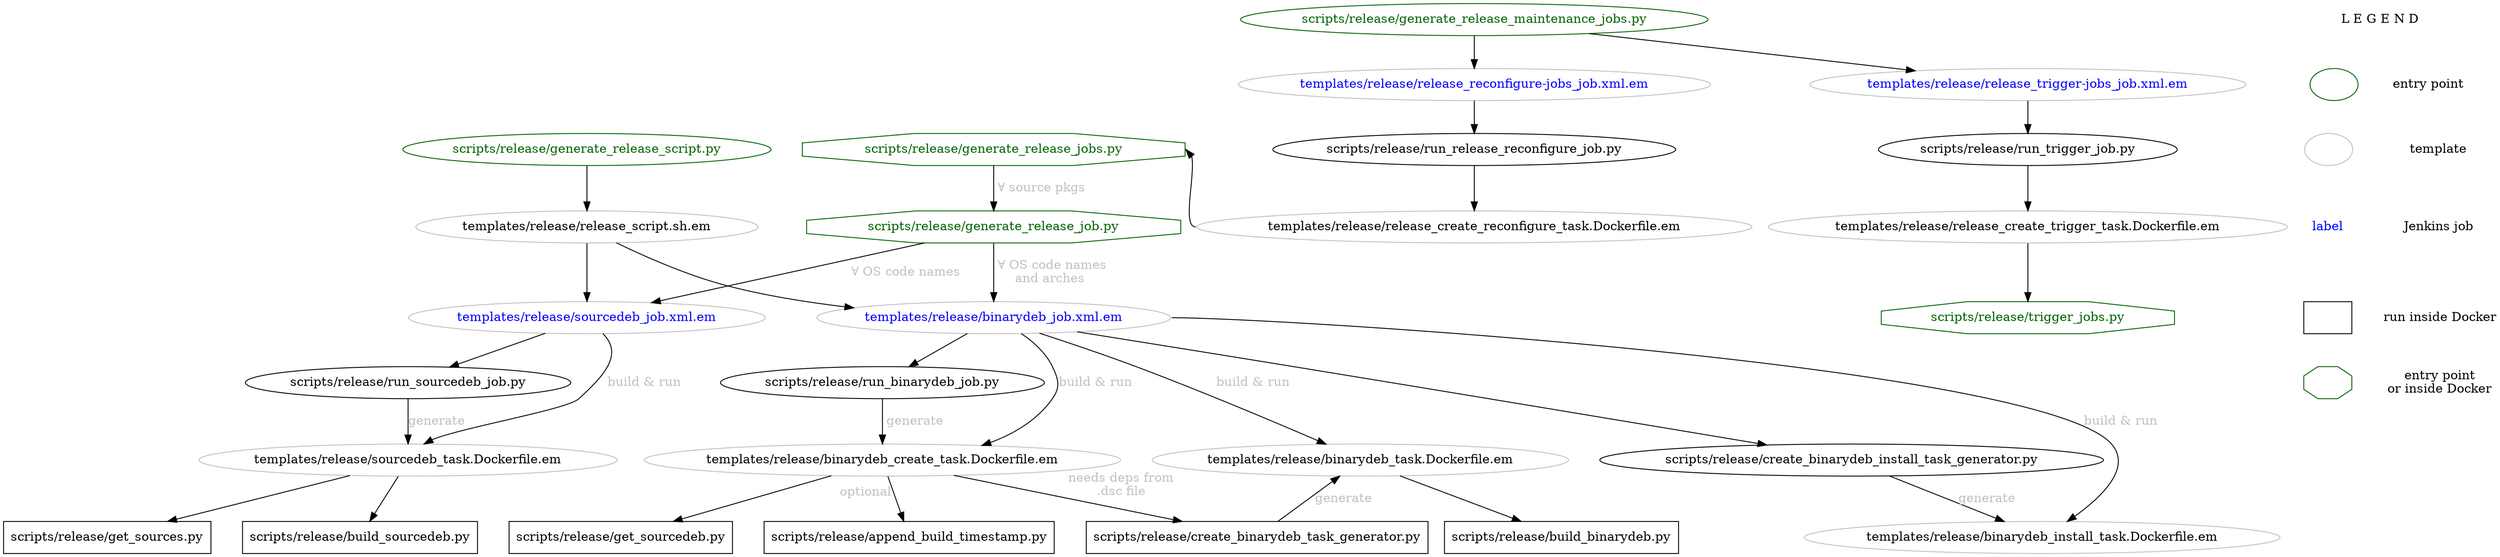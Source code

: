 digraph {
	# release scripts
	scripts__release__append_build_timestamp [label="scripts/release/append_build_timestamp.py"]
	scripts__release__build_binarydeb [label="scripts/release/build_binarydeb.py"]
	scripts__release__build_sourcedeb [label="scripts/release/build_sourcedeb.py"]
	scripts__release__create_binarydeb_install_task_generator [label="scripts/release/create_binarydeb_install_task_generator.py"]
	scripts__release__create_binarydeb_task_generator [label="scripts/release/create_binarydeb_task_generator.py"]
	scripts__release__generate_release_job [label="scripts/release/generate_release_job.py"]
	scripts__release__generate_release_jobs [label="scripts/release/generate_release_jobs.py"]
	scripts__release__generate_release_maintenance_jobs [label="scripts/release/generate_release_maintenance_jobs.py"]
	scripts__release__generate_release_script [label="scripts/release/generate_release_script.py"]
	scripts__release__get_sourcedeb [label="scripts/release/get_sourcedeb.py"]
	scripts__release__get_sources [label="scripts/release/get_sources.py"]
	scripts__release__run_binarydeb_job [label="scripts/release/run_binarydeb_job.py"]
	scripts__release__run_release_reconfigure_job [label="scripts/release/run_release_reconfigure_job.py"]
	scripts__release__run_sourcedeb_job [label="scripts/release/run_sourcedeb_job.py"]
	scripts__release__run_trigger_job [label="scripts/release/run_trigger_job.py"]
	scripts__release__trigger_jobs [label="scripts/release/trigger_jobs.py"]

	# release templates
	templates__release__binarydeb_create_task__Dockerfile [label="templates/release/binarydeb_create_task.Dockerfile.em"]
	templates__release__binarydeb_install_task__Dockerfile [label="templates/release/binarydeb_install_task.Dockerfile.em"]
	templates__release__binarydeb_job__xml [label="templates/release/binarydeb_job.xml.em"]
	templates__release__binarydeb_task__Dockerfile [label="templates/release/binarydeb_task.Dockerfile.em"]
	templates__release__release_create_reconfigure_task__Dockerfile [label="templates/release/release_create_reconfigure_task.Dockerfile.em"]
	templates__release__release_create_trigger_task__Dockerfile [label="templates/release/release_create_trigger_task.Dockerfile.em"]
	templates__release__release_reconfigure_jobs_job__xml [label="templates/release/release_reconfigure-jobs_job.xml.em"]
	templates__release__release_script__sh [label="templates/release/release_script.sh.em"]
	templates__release__release_trigger_jobs_job__xml [label="templates/release/release_trigger-jobs_job.xml.em"]
	templates__release__sourcedeb_job__xml [label="templates/release/sourcedeb_job.xml.em"]
	templates__release__sourcedeb_task__Dockerfile [label="templates/release/sourcedeb_task.Dockerfile.em"]

	# templates
	templates__release__binarydeb_create_task__Dockerfile,
	templates__release__binarydeb_install_task__Dockerfile,
	templates__release__binarydeb_job__xml,
	templates__release__binarydeb_task__Dockerfile,
	templates__release__release_create_reconfigure_task__Dockerfile,
	templates__release__release_create_trigger_task__Dockerfile,
	templates__release__release_reconfigure_jobs_job__xml,
	templates__release__release_script__sh,
	templates__release__release_trigger_jobs_job__xml,
	templates__release__sourcedeb_job__xml,
	templates__release__sourcedeb_task__Dockerfile
		[color="gray"]

	# run in Docker container
	scripts__release__append_build_timestamp,
	scripts__release__build_binarydeb,
	scripts__release__build_sourcedeb,
	scripts__release__create_binarydeb_task_generator,
	scripts__release__get_sourcedeb,
	scripts__release__get_sources
		[shape="box"]
	scripts__release__generate_release_job,
	scripts__release__generate_release_jobs,
	scripts__release__trigger_jobs
		[shape="octagon"]

	# Jenkins job templates
	templates__release__binarydeb_job__xml,
	templates__release__release_reconfigure_jobs_job__xml,
	templates__release__release_trigger_jobs_job__xml,
	templates__release__sourcedeb_job__xml
		[fontcolor="blue"]

	# entry points
	scripts__release__generate_release_job,
	scripts__release__generate_release_jobs,
	scripts__release__generate_release_maintenance_jobs,
	scripts__release__generate_release_script,
	scripts__release__trigger_jobs
		[color="darkgreen", fontcolor="darkgreen"]

	# call graph
	scripts__release__generate_release_maintenance_jobs -> templates__release__release_reconfigure_jobs_job__xml [weight="2"]
	templates__release__release_reconfigure_jobs_job__xml -> scripts__release__run_release_reconfigure_job [weight="2"]
	scripts__release__run_release_reconfigure_job -> templates__release__release_create_reconfigure_task__Dockerfile [weight="2"]
	templates__release__release_create_reconfigure_task__Dockerfile:w -> scripts__release__generate_release_jobs:e [constraint=false]
	{
		rank=same
		scripts__release__generate_release_jobs -> scripts__release__run_release_reconfigure_job [style=invis]
	}

	scripts__release__generate_release_maintenance_jobs -> templates__release__release_trigger_jobs_job__xml
	templates__release__release_trigger_jobs_job__xml -> scripts__release__run_trigger_job [weight="2"]
	scripts__release__run_trigger_job -> templates__release__release_create_trigger_task__Dockerfile [weight="2"]
	templates__release__release_create_trigger_task__Dockerfile -> scripts__release__trigger_jobs [weight="2"]

	scripts__release__generate_release_jobs -> scripts__release__generate_release_job [fontcolor="gray", label=" &forall; source pkgs", weight="2"]
	scripts__release__generate_release_job -> templates__release__sourcedeb_job__xml [fontcolor="gray", label="&forall; OS code names"]
	scripts__release__generate_release_job -> templates__release__binarydeb_job__xml [fontcolor="gray", label=" &forall; OS code names\nand arches", weight="2"]
	{
		rank=same
		templates__release__sourcedeb_job__xml -> templates__release__binarydeb_job__xml [style=invis]
	}

	# sourcedeb branch
	templates__release__sourcedeb_job__xml -> scripts__release__run_sourcedeb_job
	scripts__release__run_sourcedeb_job -> templates__release__sourcedeb_task__Dockerfile [fontcolor="gray", label="generate"]
	templates__release__sourcedeb_job__xml:se -> templates__release__sourcedeb_task__Dockerfile:ne [fontcolor="gray", label="build &amp; run", weight="2"]
	templates__release__sourcedeb_task__Dockerfile -> scripts__release__get_sources
	templates__release__sourcedeb_task__Dockerfile -> scripts__release__build_sourcedeb
	{
		rank=same
		scripts__release__get_sources -> scripts__release__build_sourcedeb [style=invis]
	}

	# binarydeb branch
	templates__release__binarydeb_job__xml -> scripts__release__run_binarydeb_job [weight="2"]
	scripts__release__run_binarydeb_job -> templates__release__binarydeb_create_task__Dockerfile [fontcolor="gray", label=" generate", weight="2"]

	templates__release__binarydeb_job__xml -> templates__release__binarydeb_create_task__Dockerfile [fontcolor="gray", label="build &amp; run"]
	templates__release__binarydeb_create_task__Dockerfile -> scripts__release__get_sourcedeb
	templates__release__binarydeb_create_task__Dockerfile -> scripts__release__append_build_timestamp [fontcolor="gray", xlabel="optional "]
	templates__release__binarydeb_create_task__Dockerfile -> scripts__release__create_binarydeb_task_generator [fontcolor="gray", xlabel="needs deps from\n.dsc file"]
	{
		rank=same
		scripts__release__build_sourcedeb -> scripts__release__get_sourcedeb [style=invis]
		scripts__release__get_sourcedeb -> scripts__release__append_build_timestamp -> scripts__release__create_binarydeb_task_generator [style=invis]
	}
	scripts__release__create_binarydeb_task_generator -> templates__release__binarydeb_task__Dockerfile [constraint=false, fontcolor="gray", label="generate"]
	templates__release__binarydeb_job__xml -> templates__release__binarydeb_task__Dockerfile [fontcolor="gray", label="build &amp; run"]
	templates__release__binarydeb_task__Dockerfile -> scripts__release__build_binarydeb

	# install task
	templates__release__binarydeb_job__xml -> scripts__release__create_binarydeb_install_task_generator
	{
		rank=same
		templates__release__binarydeb_create_task__Dockerfile -> templates__release__binarydeb_task__Dockerfile -> scripts__release__create_binarydeb_install_task_generator [style=invis]
	}
	scripts__release__create_binarydeb_install_task_generator -> templates__release__binarydeb_install_task__Dockerfile [fontcolor="gray", label="generate"]
	templates__release__binarydeb_job__xml:e -> templates__release__binarydeb_install_task__Dockerfile [fontcolor="gray", label="build &amp; run"]

	# release script
	scripts__release__generate_release_script -> templates__release__release_script__sh [weight="2"]
	templates__release__release_script__sh -> templates__release__sourcedeb_job__xml [weight="2"]
	templates__release__release_script__sh -> templates__release__binarydeb_job__xml [weight="0"]
	{
		rank=same
		scripts__release__generate_release_script -> scripts__release__generate_release_jobs [style=invis]
	}

	subgraph legend_subgraph {
		label="Legend"
		node [margin="0", shape="none"]
		legend_anchor [height="0", label="L E G E N D"]

		edge [style="invis"]

		k1 [color="darkgreen", label="", shape="ellipse"]
		v1 [label="entry point"]
		legend_anchor -> k1
		legend_anchor -> v1

		k2 [color="gray", label="", shape="ellipse"]
		v2 [label="template"]
		k1 -> k2
		v1 -> v2

		k3 [fontcolor="blue", label="label", shape=none]
		v3 [label="Jenkins job"]
		k2 -> k3
		v2 -> v3

		k4 [label="", shape="box"]
		v4 [label="run inside Docker"]
		k3 -> k4
		v3 -> v4

		k5 [color="darkgreen", label="", shape="octagon"]
		v5 [label="entry point\nor inside Docker"]
		k4 -> k5
		v4 -> v5

		edge [constraint=false]
		k1 -> v1
		k2 -> v2
		k3 -> v3
		k4 -> v4
	}
}
